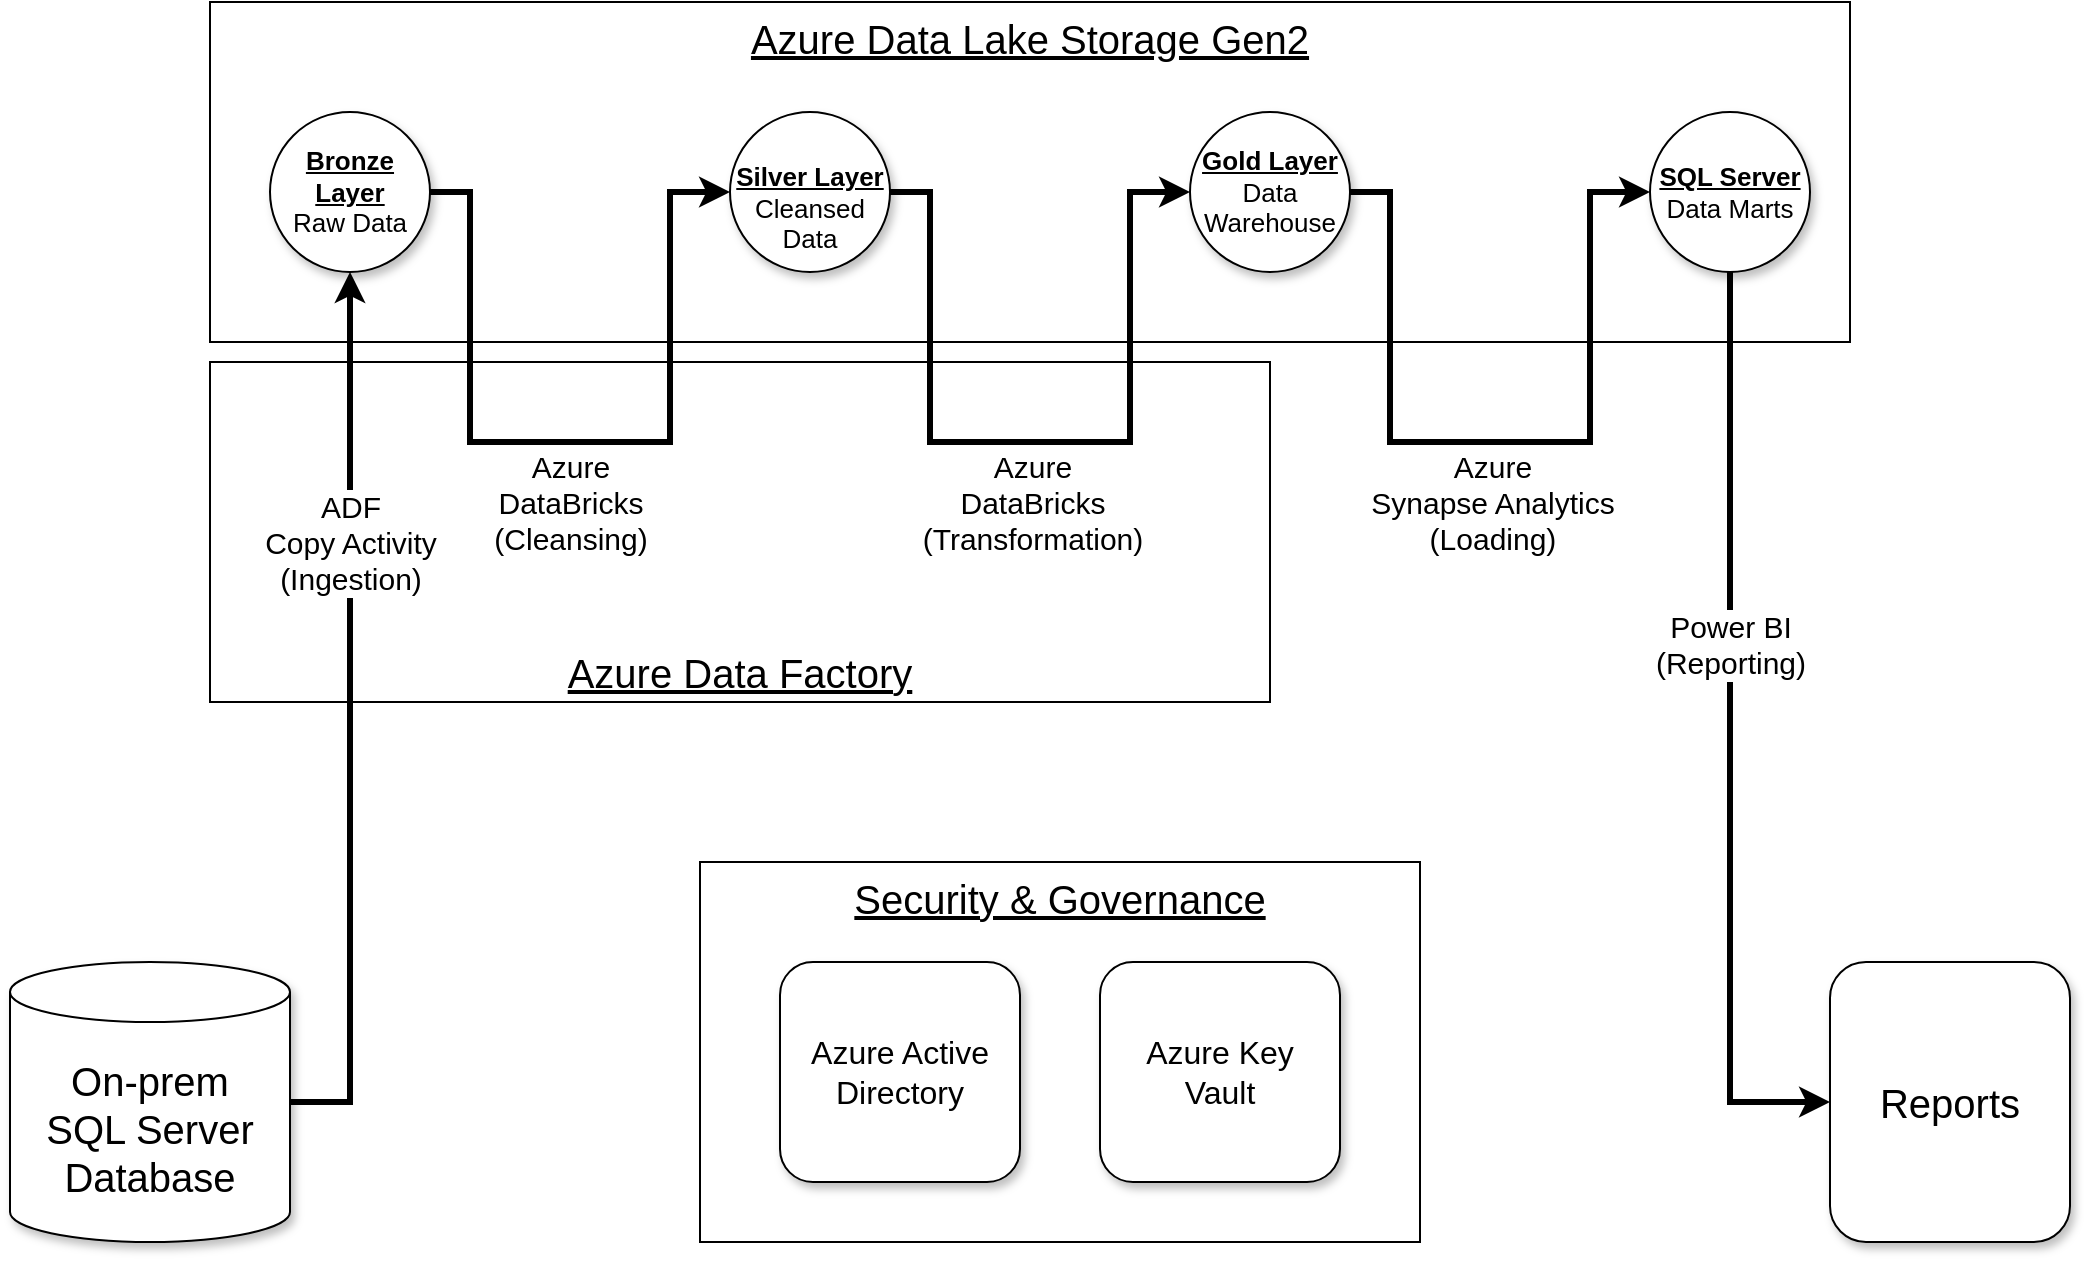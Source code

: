 <mxfile version="22.0.2" type="device">
  <diagram name="Page-1" id="4CdWH2eDSMgCI4PQBx9s">
    <mxGraphModel dx="1434" dy="836" grid="1" gridSize="10" guides="1" tooltips="1" connect="1" arrows="1" fold="1" page="1" pageScale="1" pageWidth="1100" pageHeight="850" background="none" math="0" shadow="0">
      <root>
        <mxCell id="0" />
        <mxCell id="1" parent="0" />
        <mxCell id="R8Mt95sp1rjtFb0XrjuO-26" value="&lt;font size=&quot;1&quot; style=&quot;&quot;&gt;&lt;u style=&quot;font-size: 20px;&quot;&gt;Azure Data Factory&lt;/u&gt;&lt;/font&gt;" style="rounded=0;whiteSpace=wrap;html=1;horizontal=1;verticalAlign=bottom;labelPosition=center;verticalLabelPosition=middle;align=center;" parent="1" vertex="1">
          <mxGeometry x="140" y="280" width="530" height="170" as="geometry" />
        </mxCell>
        <mxCell id="gWup5laghGvxsacqv_S4-2" value="&lt;font size=&quot;1&quot; style=&quot;&quot;&gt;&lt;u style=&quot;font-size: 20px;&quot;&gt;Azure Data Lake Storage Gen2&lt;/u&gt;&lt;/font&gt;" style="rounded=0;whiteSpace=wrap;html=1;horizontal=1;verticalAlign=top;" parent="1" vertex="1">
          <mxGeometry x="140" y="100" width="820" height="170" as="geometry" />
        </mxCell>
        <mxCell id="gWup5laghGvxsacqv_S4-11" style="edgeStyle=orthogonalEdgeStyle;rounded=0;orthogonalLoop=1;jettySize=auto;html=1;entryX=0.5;entryY=1;entryDx=0;entryDy=0;strokeColor=default;strokeWidth=3;exitX=1;exitY=0.5;exitDx=0;exitDy=0;exitPerimeter=0;" parent="1" source="gWup5laghGvxsacqv_S4-1" target="gWup5laghGvxsacqv_S4-3" edge="1">
          <mxGeometry relative="1" as="geometry" />
        </mxCell>
        <mxCell id="gWup5laghGvxsacqv_S4-12" value="&lt;font style=&quot;font-size: 15px;&quot;&gt;ADF &lt;br&gt;Copy Activity&lt;br&gt;(Ingestion)&lt;br&gt;&lt;/font&gt;" style="edgeLabel;html=1;align=center;verticalAlign=middle;resizable=0;points=[];" parent="gWup5laghGvxsacqv_S4-11" vertex="1" connectable="0">
          <mxGeometry x="-0.085" y="-1" relative="1" as="geometry">
            <mxPoint x="-1" y="-107" as="offset" />
          </mxGeometry>
        </mxCell>
        <mxCell id="gWup5laghGvxsacqv_S4-1" value="&lt;font style=&quot;font-size: 20px;&quot;&gt;On-prem&lt;br&gt;SQL Server &lt;br&gt;Database&lt;/font&gt;" style="shape=cylinder3;whiteSpace=wrap;html=1;boundedLbl=1;backgroundOutline=1;size=15;shadow=1;" parent="1" vertex="1">
          <mxGeometry x="40" y="580" width="140" height="140" as="geometry" />
        </mxCell>
        <mxCell id="gWup5laghGvxsacqv_S4-8" style="edgeStyle=orthogonalEdgeStyle;rounded=0;orthogonalLoop=1;jettySize=auto;html=1;strokeWidth=3;" parent="1" source="gWup5laghGvxsacqv_S4-3" target="gWup5laghGvxsacqv_S4-4" edge="1">
          <mxGeometry relative="1" as="geometry">
            <Array as="points">
              <mxPoint x="270" y="195" />
              <mxPoint x="270" y="320" />
              <mxPoint x="370" y="320" />
              <mxPoint x="370" y="195" />
            </Array>
          </mxGeometry>
        </mxCell>
        <mxCell id="gWup5laghGvxsacqv_S4-15" value="&lt;font style=&quot;font-size: 15px;&quot;&gt;Azure&lt;br&gt;DataBricks&lt;br&gt;(Cleansing)&lt;br&gt;&lt;/font&gt;" style="edgeLabel;html=1;align=center;verticalAlign=middle;resizable=0;points=[];" parent="gWup5laghGvxsacqv_S4-8" vertex="1" connectable="0">
          <mxGeometry x="-0.187" relative="1" as="geometry">
            <mxPoint x="32" y="30" as="offset" />
          </mxGeometry>
        </mxCell>
        <mxCell id="gWup5laghGvxsacqv_S4-3" value="&lt;font style=&quot;font-size: 13px;&quot;&gt;&lt;b&gt;&lt;u&gt;Bronze&lt;br&gt;Layer&lt;/u&gt;&lt;br&gt;&lt;/b&gt;Raw Data&lt;/font&gt;" style="ellipse;whiteSpace=wrap;html=1;aspect=fixed;shadow=1;" parent="1" vertex="1">
          <mxGeometry x="170" y="155" width="80" height="80" as="geometry" />
        </mxCell>
        <mxCell id="gWup5laghGvxsacqv_S4-4" value="&lt;font style=&quot;font-size: 13px;&quot;&gt;&lt;b&gt;&lt;br&gt;&lt;u&gt;Silver Layer&lt;/u&gt;&lt;br&gt;&lt;/b&gt;Cleansed Data&lt;/font&gt;" style="ellipse;whiteSpace=wrap;html=1;aspect=fixed;shadow=1;" parent="1" vertex="1">
          <mxGeometry x="400" y="155" width="80" height="80" as="geometry" />
        </mxCell>
        <mxCell id="gWup5laghGvxsacqv_S4-5" value="&lt;font style=&quot;font-size: 13px;&quot;&gt;&lt;b&gt;&lt;u&gt;Gold&amp;nbsp;Layer&lt;/u&gt;&lt;br&gt;&lt;/b&gt;Data Warehouse&lt;br&gt;&lt;/font&gt;" style="ellipse;whiteSpace=wrap;html=1;aspect=fixed;shadow=1;" parent="1" vertex="1">
          <mxGeometry x="630" y="155" width="80" height="80" as="geometry" />
        </mxCell>
        <mxCell id="gWup5laghGvxsacqv_S4-19" style="edgeStyle=orthogonalEdgeStyle;rounded=0;orthogonalLoop=1;jettySize=auto;html=1;entryX=0;entryY=0.5;entryDx=0;entryDy=0;strokeWidth=3;" parent="1" source="gWup5laghGvxsacqv_S4-6" target="gWup5laghGvxsacqv_S4-18" edge="1">
          <mxGeometry relative="1" as="geometry">
            <mxPoint x="850" y="440" as="sourcePoint" />
            <Array as="points">
              <mxPoint x="900" y="650" />
            </Array>
          </mxGeometry>
        </mxCell>
        <mxCell id="gWup5laghGvxsacqv_S4-20" value="&lt;font style=&quot;font-size: 15px;&quot;&gt;Power BI&lt;br&gt;(Reporting)&lt;br&gt;&lt;/font&gt;" style="edgeLabel;html=1;align=center;verticalAlign=middle;resizable=0;points=[];" parent="gWup5laghGvxsacqv_S4-19" vertex="1" connectable="0">
          <mxGeometry x="-0.018" y="-1" relative="1" as="geometry">
            <mxPoint x="1" y="-43" as="offset" />
          </mxGeometry>
        </mxCell>
        <mxCell id="gWup5laghGvxsacqv_S4-6" value="&lt;font style=&quot;font-size: 13px;&quot;&gt;&lt;b&gt;&lt;u&gt;SQL Server&lt;/u&gt;&lt;br&gt;&lt;/b&gt;Data Marts&lt;br&gt;&lt;/font&gt;" style="ellipse;whiteSpace=wrap;html=1;aspect=fixed;shadow=1;" parent="1" vertex="1">
          <mxGeometry x="860" y="155" width="80" height="80" as="geometry" />
        </mxCell>
        <mxCell id="gWup5laghGvxsacqv_S4-18" value="&lt;span style=&quot;font-size: 20px;&quot;&gt;Reports&lt;/span&gt;" style="rounded=1;whiteSpace=wrap;html=1;shadow=1;" parent="1" vertex="1">
          <mxGeometry x="950" y="580" width="120" height="140" as="geometry" />
        </mxCell>
        <mxCell id="gWup5laghGvxsacqv_S4-30" value="" style="group" parent="1" vertex="1" connectable="0">
          <mxGeometry x="410" y="540" width="360" height="190" as="geometry" />
        </mxCell>
        <mxCell id="gWup5laghGvxsacqv_S4-31" value="" style="group;shadow=0;" parent="gWup5laghGvxsacqv_S4-30" vertex="1" connectable="0">
          <mxGeometry x="-25" y="-10" width="360" height="190" as="geometry" />
        </mxCell>
        <mxCell id="gWup5laghGvxsacqv_S4-27" value="&lt;font style=&quot;font-size: 20px;&quot;&gt;&lt;u&gt;Security &amp;amp; Governance&lt;/u&gt;&lt;/font&gt;" style="rounded=0;whiteSpace=wrap;html=1;verticalAlign=top;shadow=0;" parent="gWup5laghGvxsacqv_S4-31" vertex="1">
          <mxGeometry width="360" height="190" as="geometry" />
        </mxCell>
        <mxCell id="gWup5laghGvxsacqv_S4-28" value="&lt;font style=&quot;font-size: 16px;&quot;&gt;Azure Active&lt;br&gt;Directory&lt;/font&gt;" style="rounded=1;whiteSpace=wrap;html=1;shadow=1;" parent="gWup5laghGvxsacqv_S4-31" vertex="1">
          <mxGeometry x="40" y="50" width="120" height="110" as="geometry" />
        </mxCell>
        <mxCell id="gWup5laghGvxsacqv_S4-29" value="&lt;font style=&quot;font-size: 16px;&quot;&gt;Azure Key&lt;br&gt;Vault&lt;br&gt;&lt;/font&gt;" style="rounded=1;whiteSpace=wrap;html=1;shadow=1;" parent="gWup5laghGvxsacqv_S4-31" vertex="1">
          <mxGeometry x="200" y="50" width="120" height="110" as="geometry" />
        </mxCell>
        <mxCell id="R8Mt95sp1rjtFb0XrjuO-10" style="edgeStyle=orthogonalEdgeStyle;rounded=0;orthogonalLoop=1;jettySize=auto;html=1;strokeWidth=3;" parent="1" source="gWup5laghGvxsacqv_S4-4" target="gWup5laghGvxsacqv_S4-5" edge="1">
          <mxGeometry relative="1" as="geometry">
            <mxPoint x="480" y="195" as="sourcePoint" />
            <mxPoint x="630" y="195" as="targetPoint" />
            <Array as="points">
              <mxPoint x="500" y="195" />
              <mxPoint x="500" y="320" />
              <mxPoint x="600" y="320" />
              <mxPoint x="600" y="195" />
            </Array>
          </mxGeometry>
        </mxCell>
        <mxCell id="R8Mt95sp1rjtFb0XrjuO-11" value="&lt;font style=&quot;font-size: 15px;&quot;&gt;Azure&lt;br&gt;DataBricks&lt;br&gt;(Transformation)&lt;br&gt;&lt;/font&gt;" style="edgeLabel;html=1;align=center;verticalAlign=middle;resizable=0;points=[];" parent="R8Mt95sp1rjtFb0XrjuO-10" vertex="1" connectable="0">
          <mxGeometry x="-0.187" relative="1" as="geometry">
            <mxPoint x="33" y="30" as="offset" />
          </mxGeometry>
        </mxCell>
        <mxCell id="s1TpRCfIdp_OAQbvffis-1" style="edgeStyle=orthogonalEdgeStyle;rounded=0;orthogonalLoop=1;jettySize=auto;html=1;strokeWidth=3;" parent="1" source="gWup5laghGvxsacqv_S4-5" target="gWup5laghGvxsacqv_S4-6" edge="1">
          <mxGeometry relative="1" as="geometry">
            <mxPoint x="710" y="195" as="sourcePoint" />
            <mxPoint x="860" y="195" as="targetPoint" />
            <Array as="points">
              <mxPoint x="730" y="195" />
              <mxPoint x="730" y="320" />
              <mxPoint x="830" y="320" />
              <mxPoint x="830" y="195" />
            </Array>
          </mxGeometry>
        </mxCell>
        <mxCell id="s1TpRCfIdp_OAQbvffis-2" value="&lt;font style=&quot;font-size: 15px;&quot;&gt;Azure &lt;br&gt;Synapse Analytics&lt;br style=&quot;border-color: var(--border-color);&quot;&gt;(Loading)&lt;br&gt;&lt;/font&gt;" style="edgeLabel;html=1;align=center;verticalAlign=middle;resizable=0;points=[];" parent="s1TpRCfIdp_OAQbvffis-1" vertex="1" connectable="0">
          <mxGeometry x="-0.187" relative="1" as="geometry">
            <mxPoint x="33" y="30" as="offset" />
          </mxGeometry>
        </mxCell>
      </root>
    </mxGraphModel>
  </diagram>
</mxfile>
